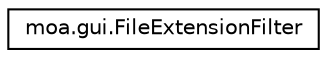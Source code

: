 digraph G
{
  edge [fontname="Helvetica",fontsize="10",labelfontname="Helvetica",labelfontsize="10"];
  node [fontname="Helvetica",fontsize="10",shape=record];
  rankdir=LR;
  Node1 [label="moa.gui.FileExtensionFilter",height=0.2,width=0.4,color="black", fillcolor="white", style="filled",URL="$classmoa_1_1gui_1_1FileExtensionFilter.html",tooltip="A filter that is used to restrict the files that are shown."];
}
